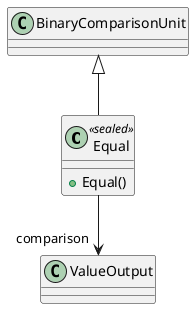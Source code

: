 @startuml
class Equal <<sealed>> {
    + Equal()
}
BinaryComparisonUnit <|-- Equal
Equal --> "comparison" ValueOutput
@enduml

